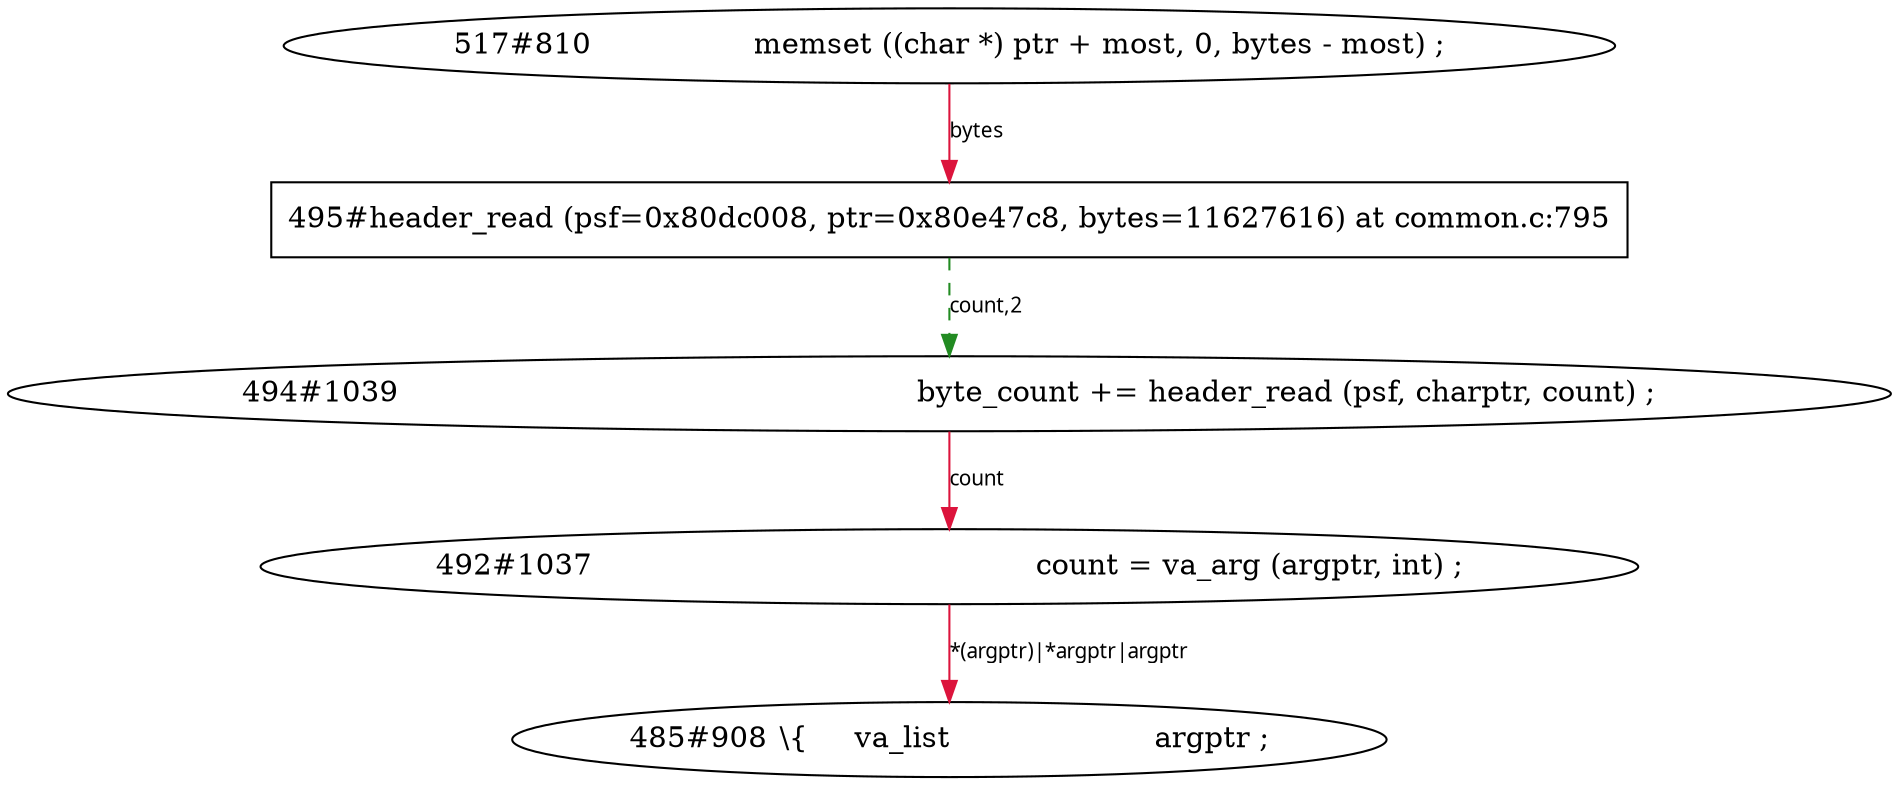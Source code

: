 digraph tiantgraph{
"485#908	\\{	va_list			argptr ;";
"492#1037						count = va_arg (argptr, int) ;";
"517#810			memset ((char *) ptr + most, 0, bytes - most) ;";
"494#1039							byte_count += header_read (psf, charptr, count) ;";
"495#header_read (psf=0x80dc008, ptr=0x80e47c8, bytes=11627616) at common.c:795"[shape="record"];
edge [fontname = "Verdana", fontsize = 10, color="crimson", style="solid"];
"492#1037						count = va_arg (argptr, int) ;"->"485#908	\\{	va_list			argptr ;"[label="*(argptr)|*argptr|argptr"];
"517#810			memset ((char *) ptr + most, 0, bytes - most) ;"->"495#header_read (psf=0x80dc008, ptr=0x80e47c8, bytes=11627616) at common.c:795"[label="bytes"];
"494#1039							byte_count += header_read (psf, charptr, count) ;"->"492#1037						count = va_arg (argptr, int) ;"[label="count"];
"495#header_read (psf=0x80dc008, ptr=0x80e47c8, bytes=11627616) at common.c:795"->"494#1039							byte_count += header_read (psf, charptr, count) ;"[label="count,2",style="dashed", color="forestgreen"];
}